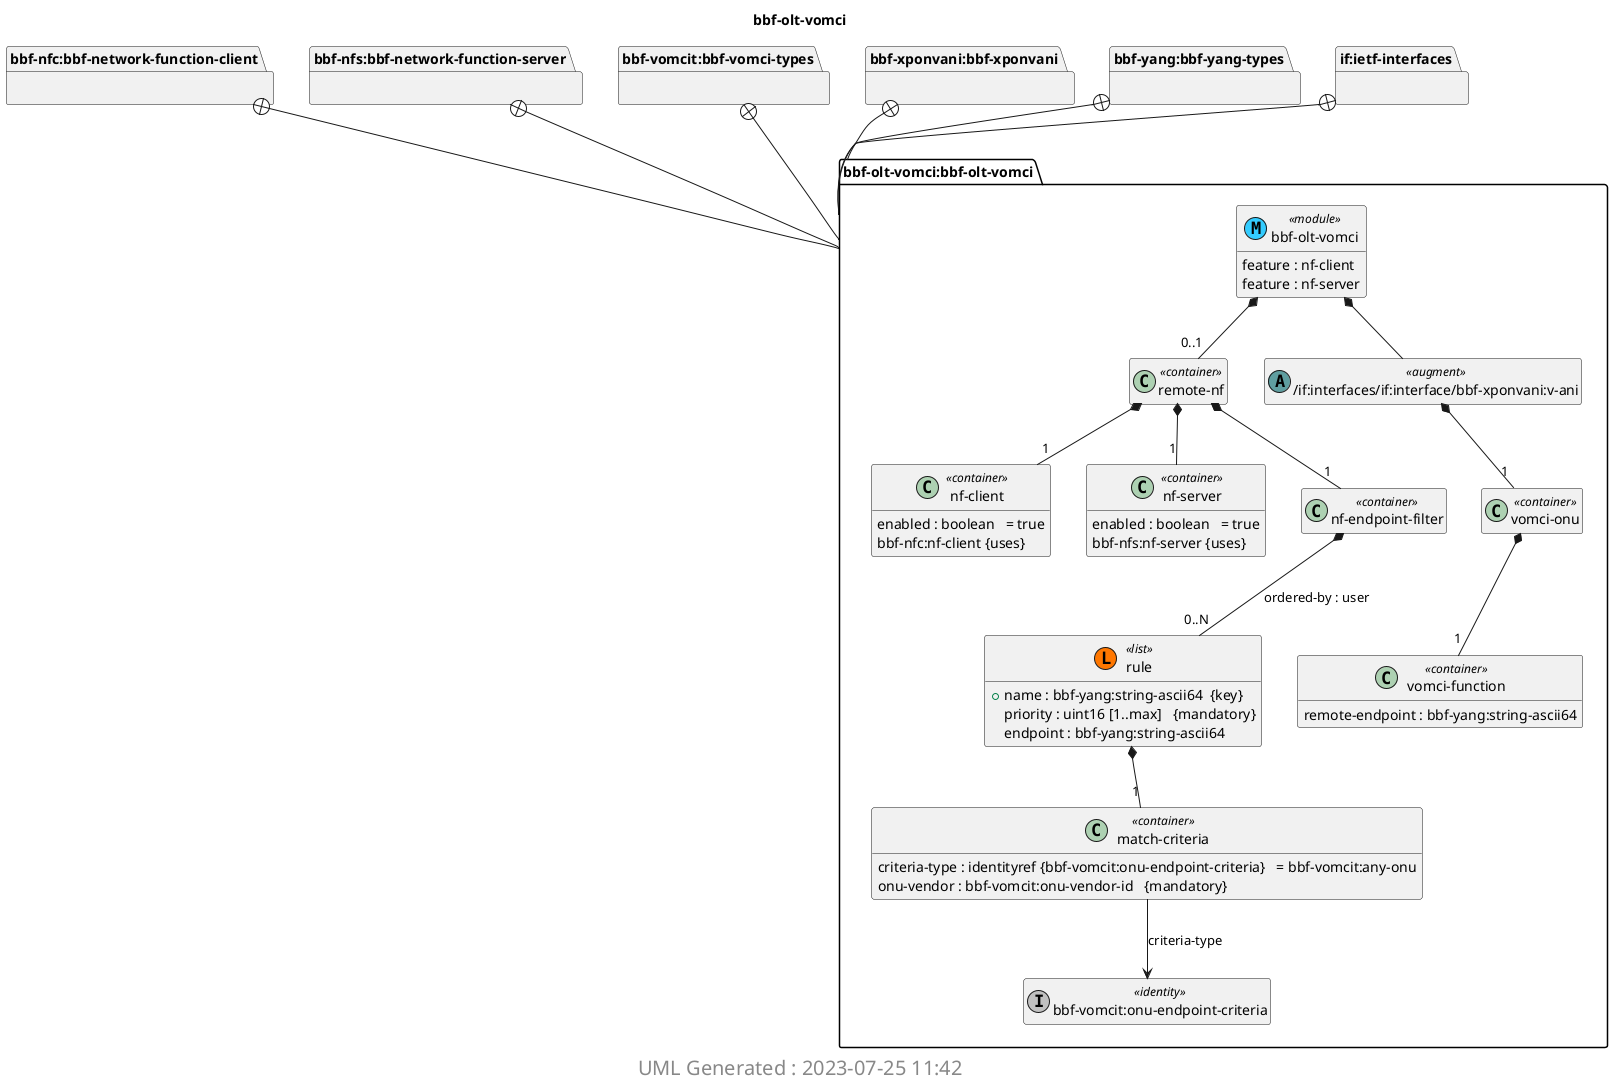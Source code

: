 'Download plantuml from http://plantuml.sourceforge.net/ 
'Generate png with java -jar plantuml.jar <file> 
'Output in img/<module>.png 
'If Java spits out memory error increase heap size with java -Xmx1024m  -jar plantuml.jar <file> 
@startuml img/bbf-olt-vomci.png 
hide empty fields 
hide empty methods 
hide <<case>> circle
hide <<augment>> circle
hide <<choice>> circle
hide <<leafref>> stereotype
hide <<leafref>> circle
page 1x1 
Title bbf-olt-vomci 
package "bbf-nfc:bbf-network-function-client" as bbf_nfc_bbf_network_function_client { 
} 
package "bbf-nfs:bbf-network-function-server" as bbf_nfs_bbf_network_function_server { 
} 
package "bbf-vomcit:bbf-vomci-types" as bbf_vomcit_bbf_vomci_types { 
} 
package "bbf-xponvani:bbf-xponvani" as bbf_xponvani_bbf_xponvani { 
} 
package "bbf-yang:bbf-yang-types" as bbf_yang_bbf_yang_types { 
} 
package "if:ietf-interfaces" as if_ietf_interfaces { 
} 
package "bbf-olt-vomci:bbf-olt-vomci" as bbf_olt_vomci_bbf_olt_vomci { 
} 
package "bbf-olt-vomci:bbf-olt-vomci" as bbf_olt_vomci_bbf_olt_vomci { 
class "bbf-olt-vomci" as bbf_olt_vomci << (M, #33CCFF) module>> 
bbf_olt_vomci : feature : nf-client 
bbf_olt_vomci : feature : nf-server 
class "remote-nf" as  bbf_olt_vomci_I_remote_nf <<container>> 
bbf_olt_vomci *-- "0..1" bbf_olt_vomci_I_remote_nf 
class "nf-client" as  bbf_olt_vomci_I_remote_nf_I_nf_client <<container>> 
bbf_olt_vomci_I_remote_nf *-- "1" bbf_olt_vomci_I_remote_nf_I_nf_client 
bbf_olt_vomci_I_remote_nf_I_nf_client : enabled : boolean   = true 
bbf_olt_vomci_I_remote_nf_I_nf_client : bbf-nfc:nf-client {uses} 
class "nf-server" as  bbf_olt_vomci_I_remote_nf_I_nf_server <<container>> 
bbf_olt_vomci_I_remote_nf *-- "1" bbf_olt_vomci_I_remote_nf_I_nf_server 
bbf_olt_vomci_I_remote_nf_I_nf_server : enabled : boolean   = true 
bbf_olt_vomci_I_remote_nf_I_nf_server : bbf-nfs:nf-server {uses} 
class "nf-endpoint-filter" as  bbf_olt_vomci_I_remote_nf_I_nf_endpoint_filter <<container>> 
bbf_olt_vomci_I_remote_nf *-- "1" bbf_olt_vomci_I_remote_nf_I_nf_endpoint_filter 
class "rule" as bbf_olt_vomci_I_remote_nf_I_nf_endpoint_filter_I_rule << (L, #FF7700) list>> 
bbf_olt_vomci_I_remote_nf_I_nf_endpoint_filter *-- "0..N" bbf_olt_vomci_I_remote_nf_I_nf_endpoint_filter_I_rule : ordered-by : user
bbf_olt_vomci_I_remote_nf_I_nf_endpoint_filter_I_rule : +name : bbf-yang:string-ascii64  {key} 
bbf_olt_vomci_I_remote_nf_I_nf_endpoint_filter_I_rule : priority : uint16 [1..max]   {mandatory}
class "match-criteria" as  bbf_olt_vomci_I_remote_nf_I_nf_endpoint_filter_I_rule_I_match_criteria <<container>> 
bbf_olt_vomci_I_remote_nf_I_nf_endpoint_filter_I_rule *-- "1" bbf_olt_vomci_I_remote_nf_I_nf_endpoint_filter_I_rule_I_match_criteria 
bbf_olt_vomci_I_remote_nf_I_nf_endpoint_filter_I_rule_I_match_criteria : criteria-type : identityref {bbf-vomcit:onu-endpoint-criteria}   = bbf-vomcit:any-onu 
bbf_olt_vomci_I_remote_nf_I_nf_endpoint_filter_I_rule_I_match_criteria : onu-vendor : bbf-vomcit:onu-vendor-id   {mandatory}
bbf_olt_vomci_I_remote_nf_I_nf_endpoint_filter_I_rule : endpoint : bbf-yang:string-ascii64  
class "/if:interfaces/if:interface/bbf-xponvani:v-ani" as if_interfaces_if_interface_bbf_xponvani_v_ani << (A,CadetBlue) augment>>
bbf_olt_vomci *--  if_interfaces_if_interface_bbf_xponvani_v_ani 
class "vomci-onu" as  ietf_interfaces_I_interfaces_I_interface_I_v_ani_I_vomci_onu <<container>> 
if_interfaces_if_interface_bbf_xponvani_v_ani *-- "1" ietf_interfaces_I_interfaces_I_interface_I_v_ani_I_vomci_onu 
class "vomci-function" as  ietf_interfaces_I_interfaces_I_interface_I_v_ani_I_vomci_onu_I_vomci_function <<container>> 
ietf_interfaces_I_interfaces_I_interface_I_v_ani_I_vomci_onu *-- "1" ietf_interfaces_I_interfaces_I_interface_I_v_ani_I_vomci_onu_I_vomci_function 
ietf_interfaces_I_interfaces_I_interface_I_v_ani_I_vomci_onu_I_vomci_function : remote-endpoint : bbf-yang:string-ascii64  
class "bbf-vomcit:onu-endpoint-criteria" as bbf_vomcit_onu_endpoint_criteria_identity << (I,Silver) identity>> 
bbf_olt_vomci_I_remote_nf_I_nf_endpoint_filter_I_rule_I_match_criteria-->bbf_vomcit_onu_endpoint_criteria_identity : criteria-type
} 

bbf_nfc_bbf_network_function_client +-- bbf_olt_vomci_bbf_olt_vomci
bbf_nfs_bbf_network_function_server +-- bbf_olt_vomci_bbf_olt_vomci
bbf_vomcit_bbf_vomci_types +-- bbf_olt_vomci_bbf_olt_vomci
bbf_xponvani_bbf_xponvani +-- bbf_olt_vomci_bbf_olt_vomci
bbf_yang_bbf_yang_types +-- bbf_olt_vomci_bbf_olt_vomci
if_ietf_interfaces +-- bbf_olt_vomci_bbf_olt_vomci
center footer
 <size:20> UML Generated : 2023-07-25 11:42 </size>
 endfooter 
@enduml 
